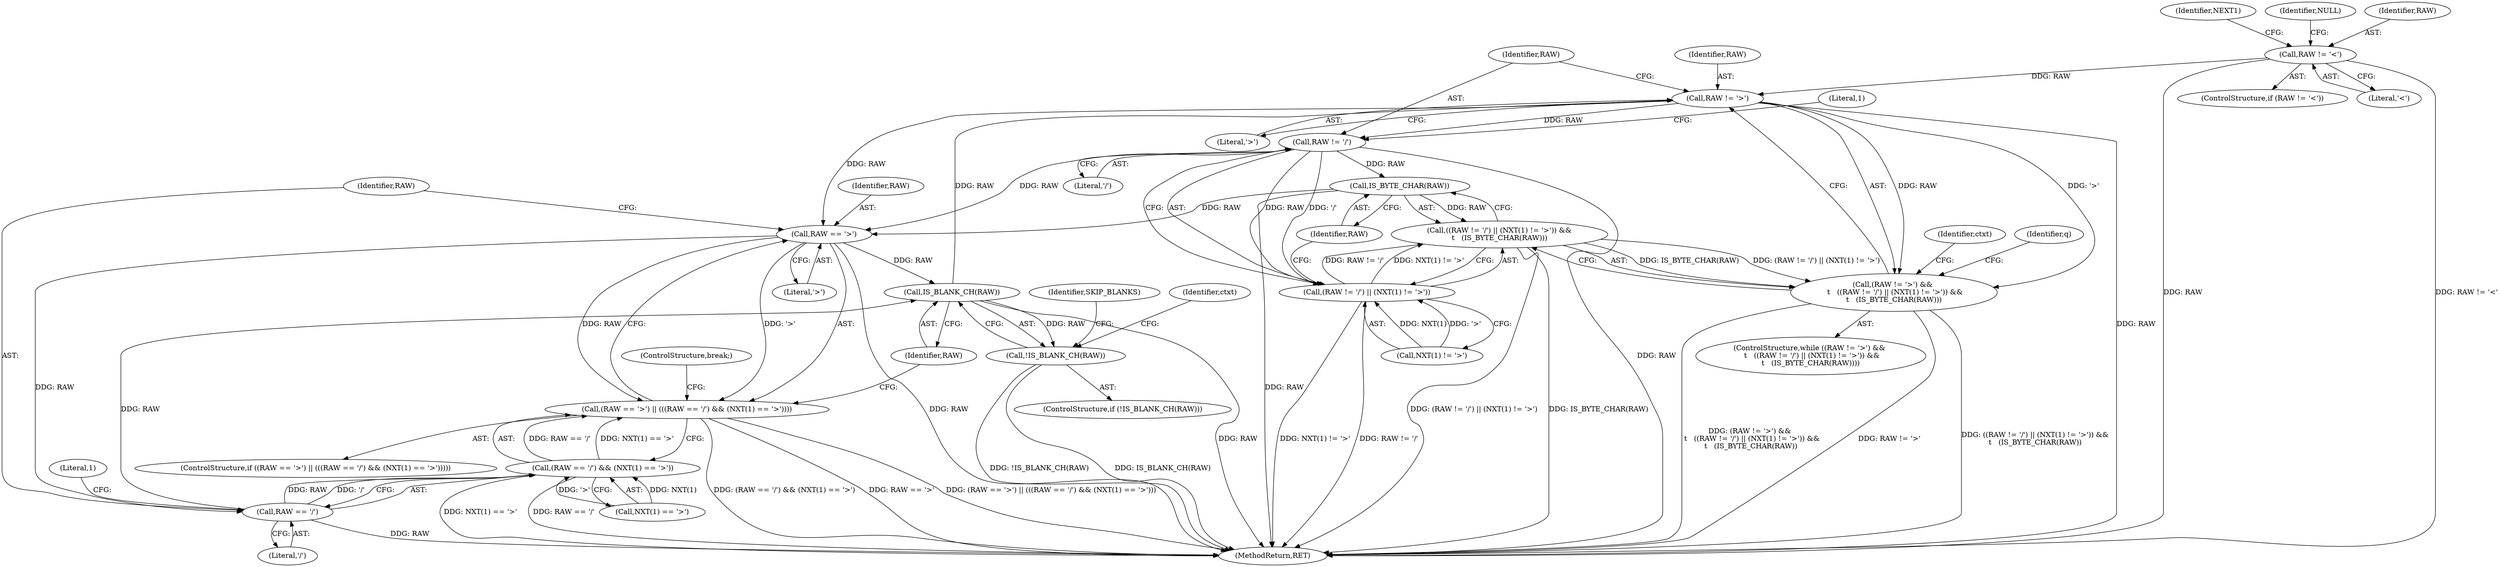 digraph "1_Chrome_d0947db40187f4708c58e64cbd6013faf9eddeed_32@del" {
"1000155" [label="(Call,RAW != '>')"];
"1000365" [label="(Call,IS_BLANK_CH(RAW))"];
"1000355" [label="(Call,RAW == '/')"];
"1000351" [label="(Call,RAW == '>')"];
"1000167" [label="(Call,IS_BYTE_CHAR(RAW))"];
"1000160" [label="(Call,RAW != '/')"];
"1000155" [label="(Call,RAW != '>')"];
"1000130" [label="(Call,RAW != '<')"];
"1000154" [label="(Call,(RAW != '>') && \n \t   ((RAW != '/') || (NXT(1) != '>')) &&\n\t   (IS_BYTE_CHAR(RAW)))"];
"1000159" [label="(Call,(RAW != '/') || (NXT(1) != '>'))"];
"1000158" [label="(Call,((RAW != '/') || (NXT(1) != '>')) &&\n\t   (IS_BYTE_CHAR(RAW)))"];
"1000350" [label="(Call,(RAW == '>') || (((RAW == '/') && (NXT(1) == '>'))))"];
"1000354" [label="(Call,(RAW == '/') && (NXT(1) == '>'))"];
"1000364" [label="(Call,!IS_BLANK_CH(RAW))"];
"1000351" [label="(Call,RAW == '>')"];
"1000355" [label="(Call,RAW == '/')"];
"1000372" [label="(Identifier,SKIP_BLANKS)"];
"1000156" [label="(Identifier,RAW)"];
"1000163" [label="(Call,NXT(1) != '>')"];
"1000365" [label="(Call,IS_BLANK_CH(RAW))"];
"1000363" [label="(ControlStructure,if (!IS_BLANK_CH(RAW)))"];
"1000369" [label="(Identifier,ctxt)"];
"1000356" [label="(Identifier,RAW)"];
"1000405" [label="(Identifier,ctxt)"];
"1000350" [label="(Call,(RAW == '>') || (((RAW == '/') && (NXT(1) == '>'))))"];
"1000362" [label="(ControlStructure,break;)"];
"1000354" [label="(Call,(RAW == '/') && (NXT(1) == '>'))"];
"1000135" [label="(Identifier,NEXT1)"];
"1000160" [label="(Call,RAW != '/')"];
"1000349" [label="(ControlStructure,if ((RAW == '>') || (((RAW == '/') && (NXT(1) == '>')))))"];
"1000134" [label="(Identifier,NULL)"];
"1000165" [label="(Literal,1)"];
"1000131" [label="(Identifier,RAW)"];
"1000357" [label="(Literal,'/')"];
"1000366" [label="(Identifier,RAW)"];
"1000157" [label="(Literal,'>')"];
"1000129" [label="(ControlStructure,if (RAW != '<'))"];
"1000132" [label="(Literal,'<')"];
"1000159" [label="(Call,(RAW != '/') || (NXT(1) != '>'))"];
"1000172" [label="(Identifier,q)"];
"1000364" [label="(Call,!IS_BLANK_CH(RAW))"];
"1000352" [label="(Identifier,RAW)"];
"1000161" [label="(Identifier,RAW)"];
"1000130" [label="(Call,RAW != '<')"];
"1000358" [label="(Call,NXT(1) == '>')"];
"1000167" [label="(Call,IS_BYTE_CHAR(RAW))"];
"1000154" [label="(Call,(RAW != '>') && \n \t   ((RAW != '/') || (NXT(1) != '>')) &&\n\t   (IS_BYTE_CHAR(RAW)))"];
"1000353" [label="(Literal,'>')"];
"1000360" [label="(Literal,1)"];
"1000158" [label="(Call,((RAW != '/') || (NXT(1) != '>')) &&\n\t   (IS_BYTE_CHAR(RAW)))"];
"1000162" [label="(Literal,'/')"];
"1000168" [label="(Identifier,RAW)"];
"1000153" [label="(ControlStructure,while ((RAW != '>') && \n \t   ((RAW != '/') || (NXT(1) != '>')) &&\n\t   (IS_BYTE_CHAR(RAW))))"];
"1000155" [label="(Call,RAW != '>')"];
"1000467" [label="(MethodReturn,RET)"];
"1000155" -> "1000154"  [label="AST: "];
"1000155" -> "1000157"  [label="CFG: "];
"1000156" -> "1000155"  [label="AST: "];
"1000157" -> "1000155"  [label="AST: "];
"1000161" -> "1000155"  [label="CFG: "];
"1000154" -> "1000155"  [label="CFG: "];
"1000155" -> "1000467"  [label="DDG: RAW"];
"1000155" -> "1000154"  [label="DDG: RAW"];
"1000155" -> "1000154"  [label="DDG: '>'"];
"1000365" -> "1000155"  [label="DDG: RAW"];
"1000130" -> "1000155"  [label="DDG: RAW"];
"1000155" -> "1000160"  [label="DDG: RAW"];
"1000155" -> "1000351"  [label="DDG: RAW"];
"1000365" -> "1000364"  [label="AST: "];
"1000365" -> "1000366"  [label="CFG: "];
"1000366" -> "1000365"  [label="AST: "];
"1000364" -> "1000365"  [label="CFG: "];
"1000365" -> "1000467"  [label="DDG: RAW"];
"1000365" -> "1000364"  [label="DDG: RAW"];
"1000355" -> "1000365"  [label="DDG: RAW"];
"1000351" -> "1000365"  [label="DDG: RAW"];
"1000355" -> "1000354"  [label="AST: "];
"1000355" -> "1000357"  [label="CFG: "];
"1000356" -> "1000355"  [label="AST: "];
"1000357" -> "1000355"  [label="AST: "];
"1000360" -> "1000355"  [label="CFG: "];
"1000354" -> "1000355"  [label="CFG: "];
"1000355" -> "1000467"  [label="DDG: RAW"];
"1000355" -> "1000354"  [label="DDG: RAW"];
"1000355" -> "1000354"  [label="DDG: '/'"];
"1000351" -> "1000355"  [label="DDG: RAW"];
"1000351" -> "1000350"  [label="AST: "];
"1000351" -> "1000353"  [label="CFG: "];
"1000352" -> "1000351"  [label="AST: "];
"1000353" -> "1000351"  [label="AST: "];
"1000356" -> "1000351"  [label="CFG: "];
"1000350" -> "1000351"  [label="CFG: "];
"1000351" -> "1000467"  [label="DDG: RAW"];
"1000351" -> "1000350"  [label="DDG: RAW"];
"1000351" -> "1000350"  [label="DDG: '>'"];
"1000167" -> "1000351"  [label="DDG: RAW"];
"1000160" -> "1000351"  [label="DDG: RAW"];
"1000167" -> "1000158"  [label="AST: "];
"1000167" -> "1000168"  [label="CFG: "];
"1000168" -> "1000167"  [label="AST: "];
"1000158" -> "1000167"  [label="CFG: "];
"1000167" -> "1000467"  [label="DDG: RAW"];
"1000167" -> "1000158"  [label="DDG: RAW"];
"1000160" -> "1000167"  [label="DDG: RAW"];
"1000160" -> "1000159"  [label="AST: "];
"1000160" -> "1000162"  [label="CFG: "];
"1000161" -> "1000160"  [label="AST: "];
"1000162" -> "1000160"  [label="AST: "];
"1000165" -> "1000160"  [label="CFG: "];
"1000159" -> "1000160"  [label="CFG: "];
"1000160" -> "1000467"  [label="DDG: RAW"];
"1000160" -> "1000159"  [label="DDG: RAW"];
"1000160" -> "1000159"  [label="DDG: '/'"];
"1000130" -> "1000129"  [label="AST: "];
"1000130" -> "1000132"  [label="CFG: "];
"1000131" -> "1000130"  [label="AST: "];
"1000132" -> "1000130"  [label="AST: "];
"1000134" -> "1000130"  [label="CFG: "];
"1000135" -> "1000130"  [label="CFG: "];
"1000130" -> "1000467"  [label="DDG: RAW != '<'"];
"1000130" -> "1000467"  [label="DDG: RAW"];
"1000154" -> "1000153"  [label="AST: "];
"1000154" -> "1000158"  [label="CFG: "];
"1000158" -> "1000154"  [label="AST: "];
"1000172" -> "1000154"  [label="CFG: "];
"1000405" -> "1000154"  [label="CFG: "];
"1000154" -> "1000467"  [label="DDG: RAW != '>'"];
"1000154" -> "1000467"  [label="DDG: ((RAW != '/') || (NXT(1) != '>')) &&\n\t   (IS_BYTE_CHAR(RAW))"];
"1000154" -> "1000467"  [label="DDG: (RAW != '>') && \n \t   ((RAW != '/') || (NXT(1) != '>')) &&\n\t   (IS_BYTE_CHAR(RAW))"];
"1000158" -> "1000154"  [label="DDG: (RAW != '/') || (NXT(1) != '>')"];
"1000158" -> "1000154"  [label="DDG: IS_BYTE_CHAR(RAW)"];
"1000159" -> "1000158"  [label="AST: "];
"1000159" -> "1000163"  [label="CFG: "];
"1000163" -> "1000159"  [label="AST: "];
"1000168" -> "1000159"  [label="CFG: "];
"1000158" -> "1000159"  [label="CFG: "];
"1000159" -> "1000467"  [label="DDG: RAW != '/'"];
"1000159" -> "1000467"  [label="DDG: NXT(1) != '>'"];
"1000159" -> "1000158"  [label="DDG: RAW != '/'"];
"1000159" -> "1000158"  [label="DDG: NXT(1) != '>'"];
"1000163" -> "1000159"  [label="DDG: NXT(1)"];
"1000163" -> "1000159"  [label="DDG: '>'"];
"1000158" -> "1000467"  [label="DDG: (RAW != '/') || (NXT(1) != '>')"];
"1000158" -> "1000467"  [label="DDG: IS_BYTE_CHAR(RAW)"];
"1000350" -> "1000349"  [label="AST: "];
"1000350" -> "1000354"  [label="CFG: "];
"1000354" -> "1000350"  [label="AST: "];
"1000362" -> "1000350"  [label="CFG: "];
"1000366" -> "1000350"  [label="CFG: "];
"1000350" -> "1000467"  [label="DDG: RAW == '>'"];
"1000350" -> "1000467"  [label="DDG: (RAW == '>') || (((RAW == '/') && (NXT(1) == '>')))"];
"1000350" -> "1000467"  [label="DDG: (RAW == '/') && (NXT(1) == '>')"];
"1000354" -> "1000350"  [label="DDG: RAW == '/'"];
"1000354" -> "1000350"  [label="DDG: NXT(1) == '>'"];
"1000354" -> "1000358"  [label="CFG: "];
"1000358" -> "1000354"  [label="AST: "];
"1000354" -> "1000467"  [label="DDG: NXT(1) == '>'"];
"1000354" -> "1000467"  [label="DDG: RAW == '/'"];
"1000358" -> "1000354"  [label="DDG: NXT(1)"];
"1000358" -> "1000354"  [label="DDG: '>'"];
"1000364" -> "1000363"  [label="AST: "];
"1000369" -> "1000364"  [label="CFG: "];
"1000372" -> "1000364"  [label="CFG: "];
"1000364" -> "1000467"  [label="DDG: IS_BLANK_CH(RAW)"];
"1000364" -> "1000467"  [label="DDG: !IS_BLANK_CH(RAW)"];
}

